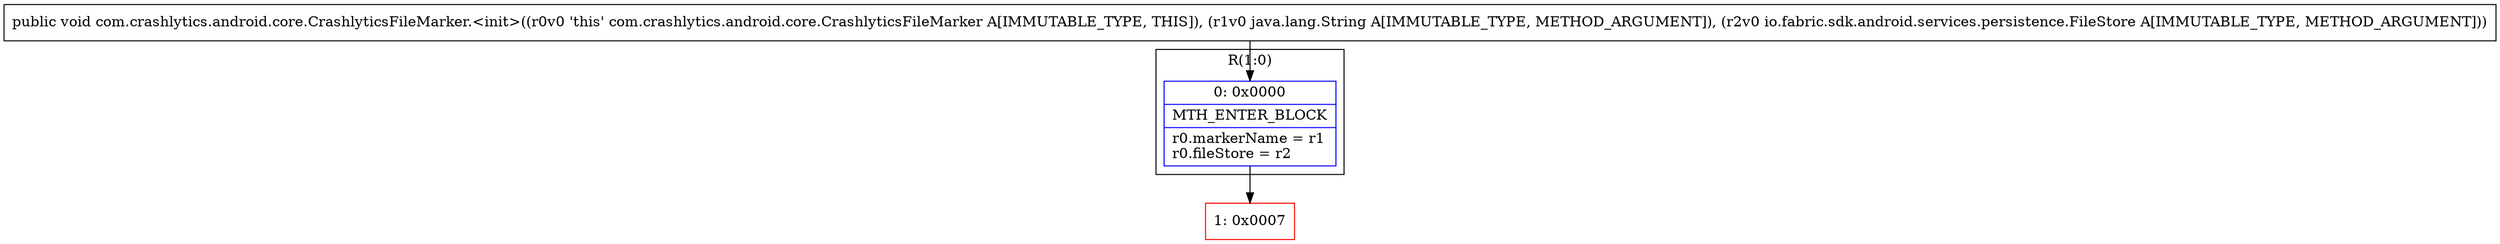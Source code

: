 digraph "CFG forcom.crashlytics.android.core.CrashlyticsFileMarker.\<init\>(Ljava\/lang\/String;Lio\/fabric\/sdk\/android\/services\/persistence\/FileStore;)V" {
subgraph cluster_Region_1708786624 {
label = "R(1:0)";
node [shape=record,color=blue];
Node_0 [shape=record,label="{0\:\ 0x0000|MTH_ENTER_BLOCK\l|r0.markerName = r1\lr0.fileStore = r2\l}"];
}
Node_1 [shape=record,color=red,label="{1\:\ 0x0007}"];
MethodNode[shape=record,label="{public void com.crashlytics.android.core.CrashlyticsFileMarker.\<init\>((r0v0 'this' com.crashlytics.android.core.CrashlyticsFileMarker A[IMMUTABLE_TYPE, THIS]), (r1v0 java.lang.String A[IMMUTABLE_TYPE, METHOD_ARGUMENT]), (r2v0 io.fabric.sdk.android.services.persistence.FileStore A[IMMUTABLE_TYPE, METHOD_ARGUMENT])) }"];
MethodNode -> Node_0;
Node_0 -> Node_1;
}

